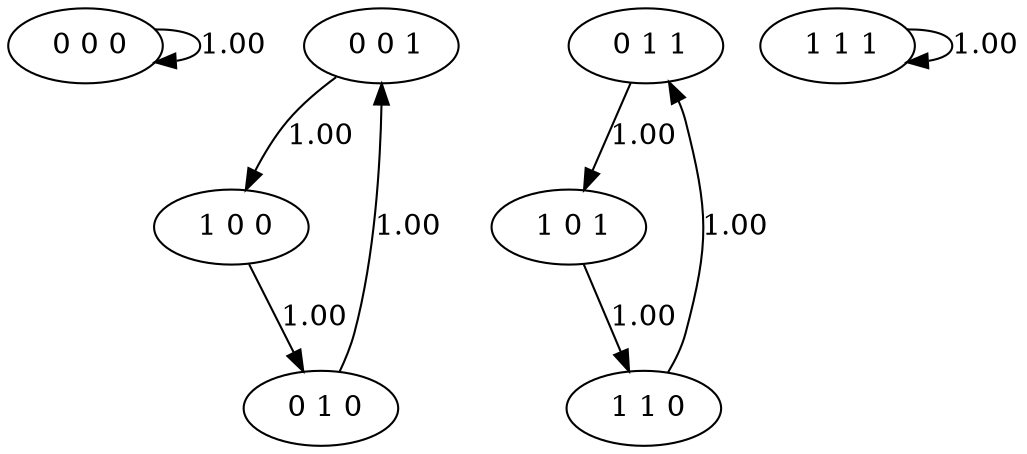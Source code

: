 digraph test {
node0 [label=" 0 0 0"];
node1 [label=" 0 0 1"];
node2 [label=" 0 1 0"];
node3 [label=" 0 1 1"];
node4 [label=" 1 0 0"];
node5 [label=" 1 0 1"];
node6 [label=" 1 1 0"];
node7 [label=" 1 1 1"];
node0 -> node0 [label= "1.00"];
node1 -> node4 [label= "1.00"];
node2 -> node1 [label= "1.00"];
node3 -> node5 [label= "1.00"];
node4 -> node2 [label= "1.00"];
node5 -> node6 [label= "1.00"];
node6 -> node3 [label= "1.00"];
node7 -> node7 [label= "1.00"];
}